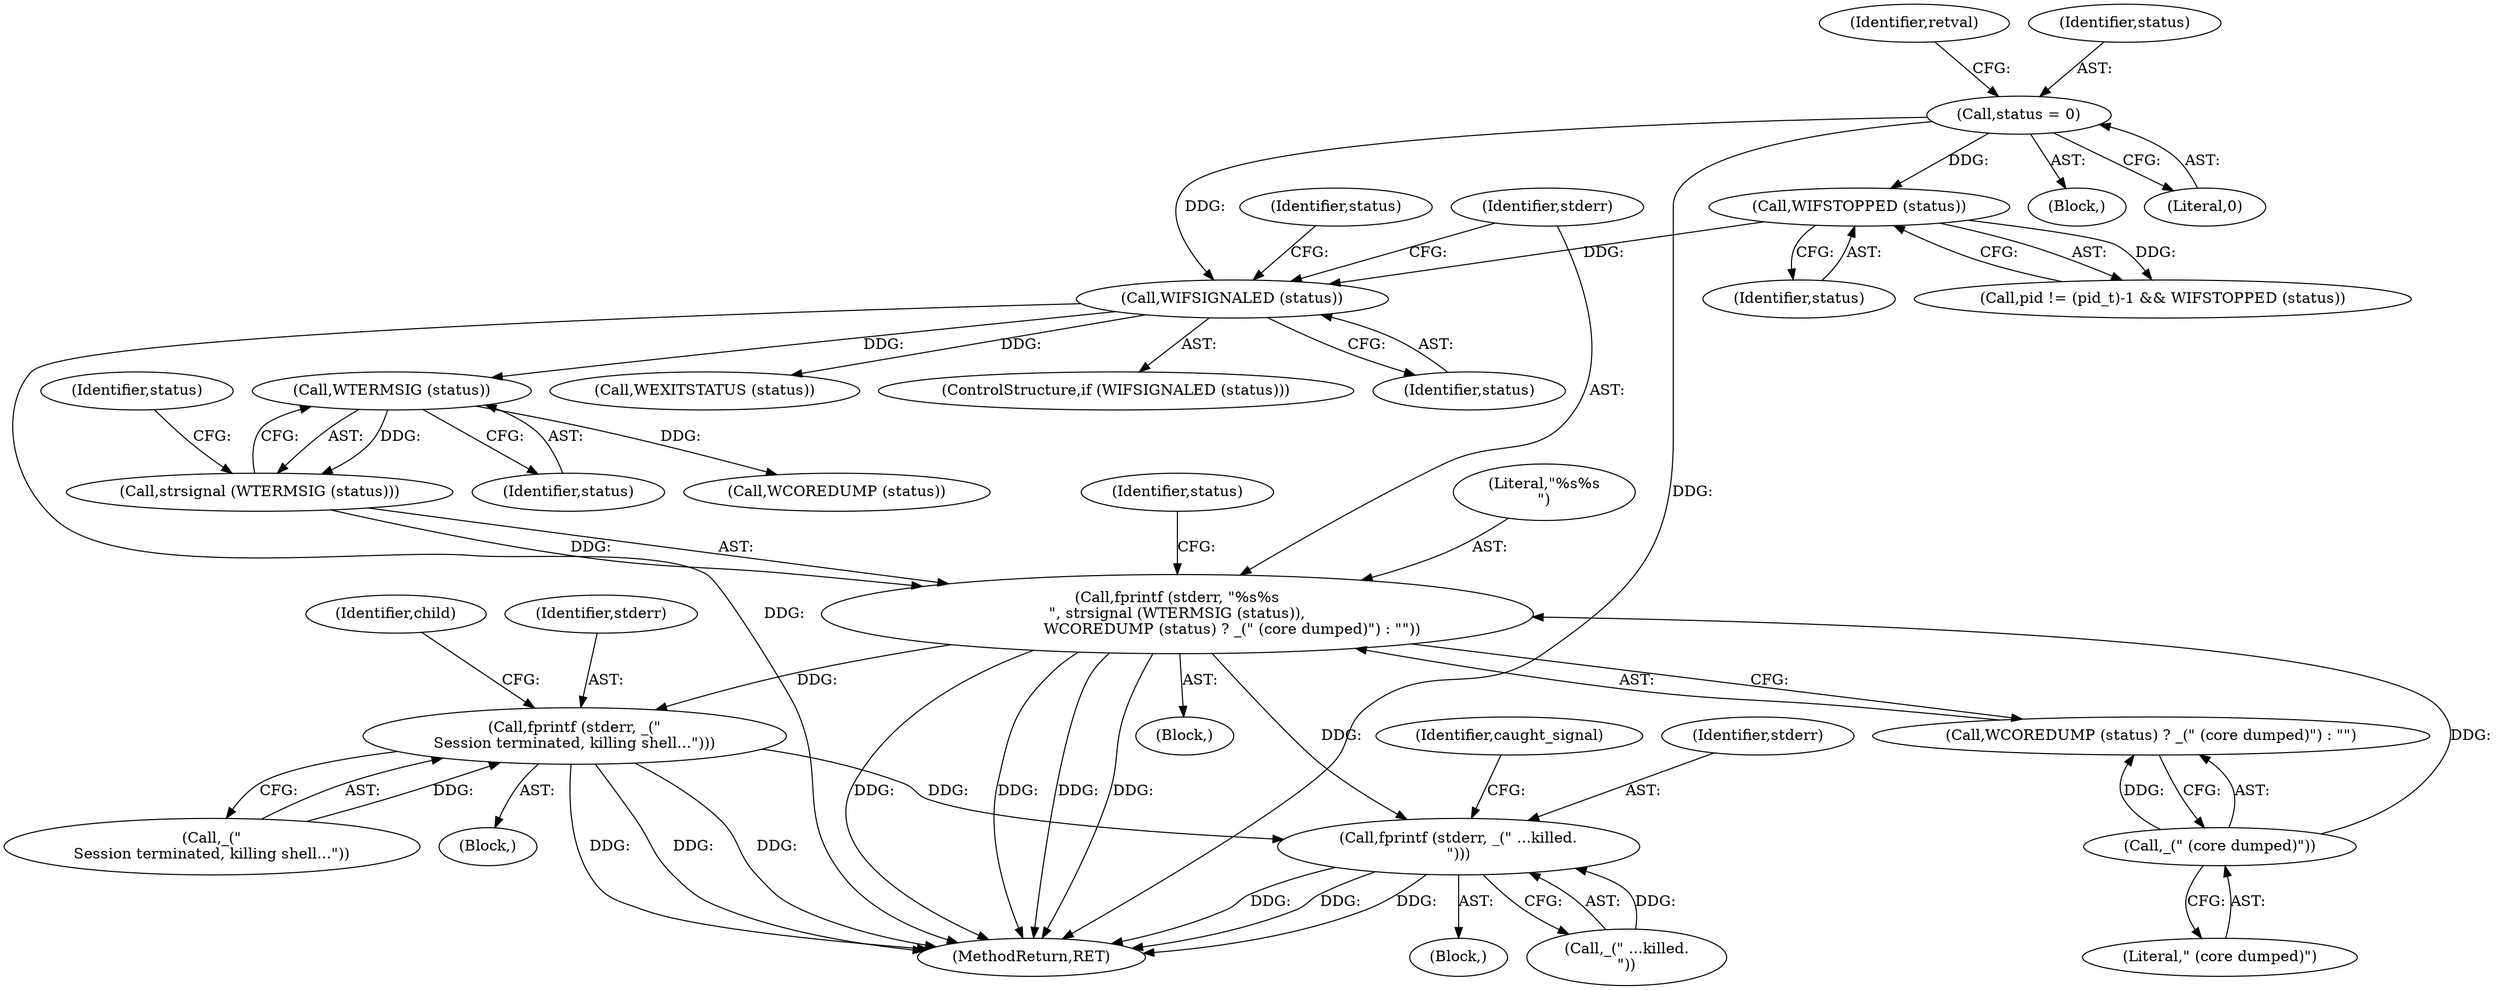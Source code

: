 digraph "0_util-linux_dffab154d29a288aa171ff50263ecc8f2e14a891@API" {
"1000346" [label="(Call,fprintf (stderr, \"%s%s\n\", strsignal (WTERMSIG (status)),\n                       WCOREDUMP (status) ? _(\" (core dumped)\") : \"\"))"];
"1000349" [label="(Call,strsignal (WTERMSIG (status)))"];
"1000350" [label="(Call,WTERMSIG (status))"];
"1000343" [label="(Call,WIFSIGNALED (status))"];
"1000113" [label="(Call,status = 0)"];
"1000323" [label="(Call,WIFSTOPPED (status))"];
"1000355" [label="(Call,_(\" (core dumped)\"))"];
"1000388" [label="(Call,fprintf (stderr, _(\"\nSession terminated, killing shell...\")))"];
"1000405" [label="(Call,fprintf (stderr, _(\" ...killed.\n\")))"];
"1000388" [label="(Call,fprintf (stderr, _(\"\nSession terminated, killing shell...\")))"];
"1000359" [label="(Identifier,status)"];
"1000118" [label="(Identifier,retval)"];
"1000393" [label="(Identifier,child)"];
"1000348" [label="(Literal,\"%s%s\n\")"];
"1000356" [label="(Literal,\" (core dumped)\")"];
"1000343" [label="(Call,WIFSIGNALED (status))"];
"1000366" [label="(Identifier,status)"];
"1000367" [label="(Call,WEXITSTATUS (status))"];
"1000342" [label="(ControlStructure,if (WIFSIGNALED (status)))"];
"1000354" [label="(Identifier,status)"];
"1000323" [label="(Call,WIFSTOPPED (status))"];
"1000316" [label="(Call,pid != (pid_t)-1 && WIFSTOPPED (status))"];
"1000351" [label="(Identifier,status)"];
"1000353" [label="(Call,WCOREDUMP (status))"];
"1000114" [label="(Identifier,status)"];
"1000390" [label="(Call,_(\"\nSession terminated, killing shell...\"))"];
"1000347" [label="(Identifier,stderr)"];
"1000355" [label="(Call,_(\" (core dumped)\"))"];
"1000346" [label="(Call,fprintf (stderr, \"%s%s\n\", strsignal (WTERMSIG (status)),\n                       WCOREDUMP (status) ? _(\" (core dumped)\") : \"\"))"];
"1000399" [label="(Block,)"];
"1000407" [label="(Call,_(\" ...killed.\n\"))"];
"1000350" [label="(Call,WTERMSIG (status))"];
"1000387" [label="(Block,)"];
"1000410" [label="(Identifier,caught_signal)"];
"1000345" [label="(Block,)"];
"1000405" [label="(Call,fprintf (stderr, _(\" ...killed.\n\")))"];
"1000389" [label="(Identifier,stderr)"];
"1000344" [label="(Identifier,status)"];
"1000113" [label="(Call,status = 0)"];
"1000324" [label="(Identifier,status)"];
"1000108" [label="(Block,)"];
"1000115" [label="(Literal,0)"];
"1000352" [label="(Call,WCOREDUMP (status) ? _(\" (core dumped)\") : \"\")"];
"1000349" [label="(Call,strsignal (WTERMSIG (status)))"];
"1000406" [label="(Identifier,stderr)"];
"1000449" [label="(MethodReturn,RET)"];
"1000346" -> "1000345"  [label="AST: "];
"1000346" -> "1000352"  [label="CFG: "];
"1000347" -> "1000346"  [label="AST: "];
"1000348" -> "1000346"  [label="AST: "];
"1000349" -> "1000346"  [label="AST: "];
"1000352" -> "1000346"  [label="AST: "];
"1000359" -> "1000346"  [label="CFG: "];
"1000346" -> "1000449"  [label="DDG: "];
"1000346" -> "1000449"  [label="DDG: "];
"1000346" -> "1000449"  [label="DDG: "];
"1000346" -> "1000449"  [label="DDG: "];
"1000349" -> "1000346"  [label="DDG: "];
"1000355" -> "1000346"  [label="DDG: "];
"1000346" -> "1000388"  [label="DDG: "];
"1000346" -> "1000405"  [label="DDG: "];
"1000349" -> "1000350"  [label="CFG: "];
"1000350" -> "1000349"  [label="AST: "];
"1000354" -> "1000349"  [label="CFG: "];
"1000350" -> "1000349"  [label="DDG: "];
"1000350" -> "1000351"  [label="CFG: "];
"1000351" -> "1000350"  [label="AST: "];
"1000343" -> "1000350"  [label="DDG: "];
"1000350" -> "1000353"  [label="DDG: "];
"1000343" -> "1000342"  [label="AST: "];
"1000343" -> "1000344"  [label="CFG: "];
"1000344" -> "1000343"  [label="AST: "];
"1000347" -> "1000343"  [label="CFG: "];
"1000366" -> "1000343"  [label="CFG: "];
"1000343" -> "1000449"  [label="DDG: "];
"1000113" -> "1000343"  [label="DDG: "];
"1000323" -> "1000343"  [label="DDG: "];
"1000343" -> "1000367"  [label="DDG: "];
"1000113" -> "1000108"  [label="AST: "];
"1000113" -> "1000115"  [label="CFG: "];
"1000114" -> "1000113"  [label="AST: "];
"1000115" -> "1000113"  [label="AST: "];
"1000118" -> "1000113"  [label="CFG: "];
"1000113" -> "1000449"  [label="DDG: "];
"1000113" -> "1000323"  [label="DDG: "];
"1000323" -> "1000316"  [label="AST: "];
"1000323" -> "1000324"  [label="CFG: "];
"1000324" -> "1000323"  [label="AST: "];
"1000316" -> "1000323"  [label="CFG: "];
"1000323" -> "1000316"  [label="DDG: "];
"1000355" -> "1000352"  [label="AST: "];
"1000355" -> "1000356"  [label="CFG: "];
"1000356" -> "1000355"  [label="AST: "];
"1000352" -> "1000355"  [label="CFG: "];
"1000355" -> "1000352"  [label="DDG: "];
"1000388" -> "1000387"  [label="AST: "];
"1000388" -> "1000390"  [label="CFG: "];
"1000389" -> "1000388"  [label="AST: "];
"1000390" -> "1000388"  [label="AST: "];
"1000393" -> "1000388"  [label="CFG: "];
"1000388" -> "1000449"  [label="DDG: "];
"1000388" -> "1000449"  [label="DDG: "];
"1000388" -> "1000449"  [label="DDG: "];
"1000390" -> "1000388"  [label="DDG: "];
"1000388" -> "1000405"  [label="DDG: "];
"1000405" -> "1000399"  [label="AST: "];
"1000405" -> "1000407"  [label="CFG: "];
"1000406" -> "1000405"  [label="AST: "];
"1000407" -> "1000405"  [label="AST: "];
"1000410" -> "1000405"  [label="CFG: "];
"1000405" -> "1000449"  [label="DDG: "];
"1000405" -> "1000449"  [label="DDG: "];
"1000405" -> "1000449"  [label="DDG: "];
"1000407" -> "1000405"  [label="DDG: "];
}
